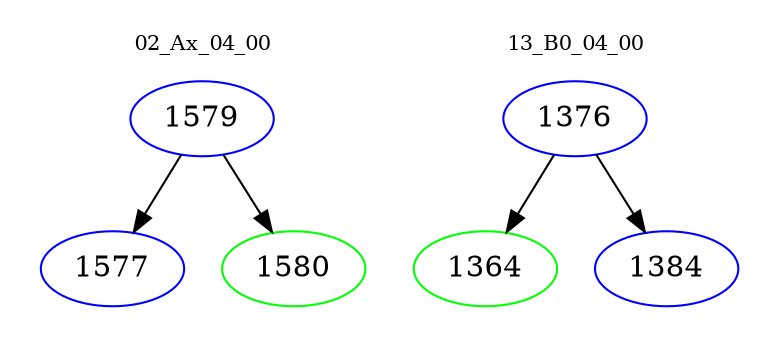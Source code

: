digraph{
subgraph cluster_0 {
color = white
label = "02_Ax_04_00";
fontsize=10;
T0_1579 [label="1579", color="blue"]
T0_1579 -> T0_1577 [color="black"]
T0_1577 [label="1577", color="blue"]
T0_1579 -> T0_1580 [color="black"]
T0_1580 [label="1580", color="green"]
}
subgraph cluster_1 {
color = white
label = "13_B0_04_00";
fontsize=10;
T1_1376 [label="1376", color="blue"]
T1_1376 -> T1_1364 [color="black"]
T1_1364 [label="1364", color="green"]
T1_1376 -> T1_1384 [color="black"]
T1_1384 [label="1384", color="blue"]
}
}
